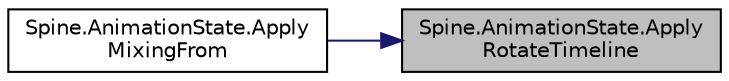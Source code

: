 digraph "Spine.AnimationState.ApplyRotateTimeline"
{
 // LATEX_PDF_SIZE
  edge [fontname="Helvetica",fontsize="10",labelfontname="Helvetica",labelfontsize="10"];
  node [fontname="Helvetica",fontsize="10",shape=record];
  rankdir="RL";
  Node1 [label="Spine.AnimationState.Apply\lRotateTimeline",height=0.2,width=0.4,color="black", fillcolor="grey75", style="filled", fontcolor="black",tooltip=" "];
  Node1 -> Node2 [dir="back",color="midnightblue",fontsize="10",style="solid",fontname="Helvetica"];
  Node2 [label="Spine.AnimationState.Apply\lMixingFrom",height=0.2,width=0.4,color="black", fillcolor="white", style="filled",URL="$class_spine_1_1_animation_state.html#a065eabb3d095d6b6299fc736a87c2640",tooltip=" "];
}
